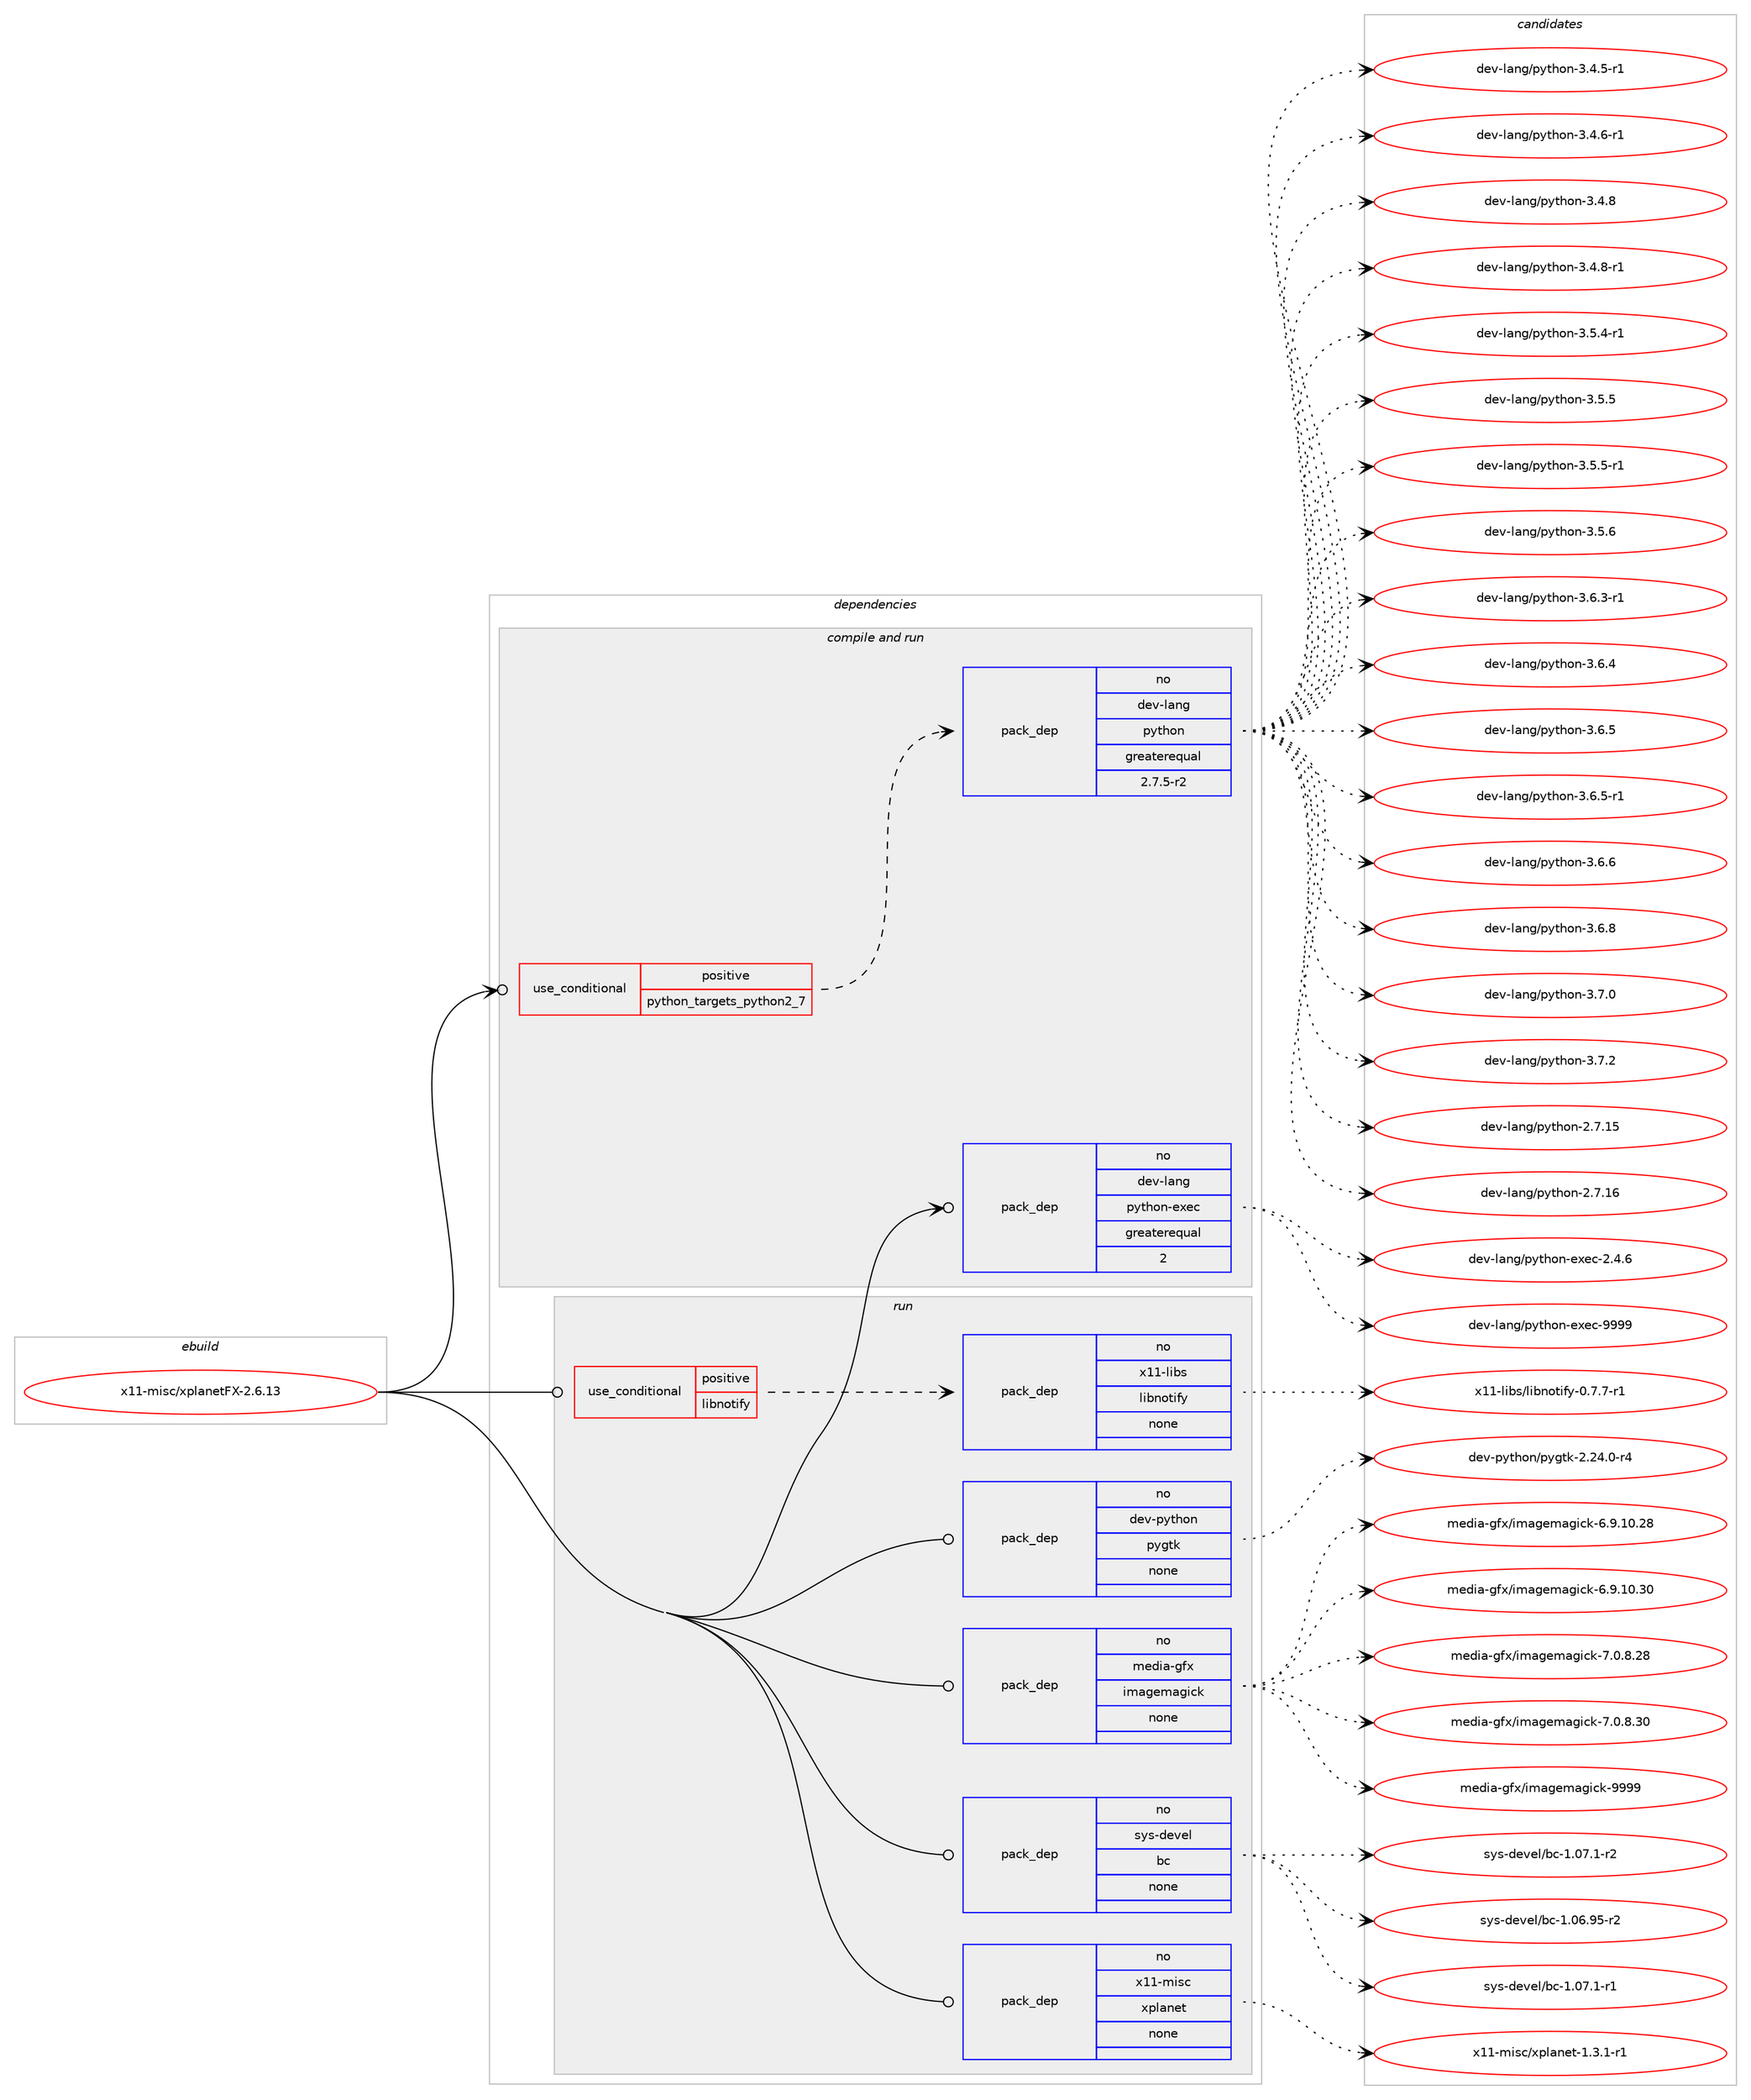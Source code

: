digraph prolog {

# *************
# Graph options
# *************

newrank=true;
concentrate=true;
compound=true;
graph [rankdir=LR,fontname=Helvetica,fontsize=10,ranksep=1.5];#, ranksep=2.5, nodesep=0.2];
edge  [arrowhead=vee];
node  [fontname=Helvetica,fontsize=10];

# **********
# The ebuild
# **********

subgraph cluster_leftcol {
color=gray;
rank=same;
label=<<i>ebuild</i>>;
id [label="x11-misc/xplanetFX-2.6.13", color=red, width=4, href="../x11-misc/xplanetFX-2.6.13.svg"];
}

# ****************
# The dependencies
# ****************

subgraph cluster_midcol {
color=gray;
label=<<i>dependencies</i>>;
subgraph cluster_compile {
fillcolor="#eeeeee";
style=filled;
label=<<i>compile</i>>;
}
subgraph cluster_compileandrun {
fillcolor="#eeeeee";
style=filled;
label=<<i>compile and run</i>>;
subgraph cond466865 {
dependency1766010 [label=<<TABLE BORDER="0" CELLBORDER="1" CELLSPACING="0" CELLPADDING="4"><TR><TD ROWSPAN="3" CELLPADDING="10">use_conditional</TD></TR><TR><TD>positive</TD></TR><TR><TD>python_targets_python2_7</TD></TR></TABLE>>, shape=none, color=red];
subgraph pack1269400 {
dependency1766011 [label=<<TABLE BORDER="0" CELLBORDER="1" CELLSPACING="0" CELLPADDING="4" WIDTH="220"><TR><TD ROWSPAN="6" CELLPADDING="30">pack_dep</TD></TR><TR><TD WIDTH="110">no</TD></TR><TR><TD>dev-lang</TD></TR><TR><TD>python</TD></TR><TR><TD>greaterequal</TD></TR><TR><TD>2.7.5-r2</TD></TR></TABLE>>, shape=none, color=blue];
}
dependency1766010:e -> dependency1766011:w [weight=20,style="dashed",arrowhead="vee"];
}
id:e -> dependency1766010:w [weight=20,style="solid",arrowhead="odotvee"];
subgraph pack1269401 {
dependency1766012 [label=<<TABLE BORDER="0" CELLBORDER="1" CELLSPACING="0" CELLPADDING="4" WIDTH="220"><TR><TD ROWSPAN="6" CELLPADDING="30">pack_dep</TD></TR><TR><TD WIDTH="110">no</TD></TR><TR><TD>dev-lang</TD></TR><TR><TD>python-exec</TD></TR><TR><TD>greaterequal</TD></TR><TR><TD>2</TD></TR></TABLE>>, shape=none, color=blue];
}
id:e -> dependency1766012:w [weight=20,style="solid",arrowhead="odotvee"];
}
subgraph cluster_run {
fillcolor="#eeeeee";
style=filled;
label=<<i>run</i>>;
subgraph cond466866 {
dependency1766013 [label=<<TABLE BORDER="0" CELLBORDER="1" CELLSPACING="0" CELLPADDING="4"><TR><TD ROWSPAN="3" CELLPADDING="10">use_conditional</TD></TR><TR><TD>positive</TD></TR><TR><TD>libnotify</TD></TR></TABLE>>, shape=none, color=red];
subgraph pack1269402 {
dependency1766014 [label=<<TABLE BORDER="0" CELLBORDER="1" CELLSPACING="0" CELLPADDING="4" WIDTH="220"><TR><TD ROWSPAN="6" CELLPADDING="30">pack_dep</TD></TR><TR><TD WIDTH="110">no</TD></TR><TR><TD>x11-libs</TD></TR><TR><TD>libnotify</TD></TR><TR><TD>none</TD></TR><TR><TD></TD></TR></TABLE>>, shape=none, color=blue];
}
dependency1766013:e -> dependency1766014:w [weight=20,style="dashed",arrowhead="vee"];
}
id:e -> dependency1766013:w [weight=20,style="solid",arrowhead="odot"];
subgraph pack1269403 {
dependency1766015 [label=<<TABLE BORDER="0" CELLBORDER="1" CELLSPACING="0" CELLPADDING="4" WIDTH="220"><TR><TD ROWSPAN="6" CELLPADDING="30">pack_dep</TD></TR><TR><TD WIDTH="110">no</TD></TR><TR><TD>dev-python</TD></TR><TR><TD>pygtk</TD></TR><TR><TD>none</TD></TR><TR><TD></TD></TR></TABLE>>, shape=none, color=blue];
}
id:e -> dependency1766015:w [weight=20,style="solid",arrowhead="odot"];
subgraph pack1269404 {
dependency1766016 [label=<<TABLE BORDER="0" CELLBORDER="1" CELLSPACING="0" CELLPADDING="4" WIDTH="220"><TR><TD ROWSPAN="6" CELLPADDING="30">pack_dep</TD></TR><TR><TD WIDTH="110">no</TD></TR><TR><TD>media-gfx</TD></TR><TR><TD>imagemagick</TD></TR><TR><TD>none</TD></TR><TR><TD></TD></TR></TABLE>>, shape=none, color=blue];
}
id:e -> dependency1766016:w [weight=20,style="solid",arrowhead="odot"];
subgraph pack1269405 {
dependency1766017 [label=<<TABLE BORDER="0" CELLBORDER="1" CELLSPACING="0" CELLPADDING="4" WIDTH="220"><TR><TD ROWSPAN="6" CELLPADDING="30">pack_dep</TD></TR><TR><TD WIDTH="110">no</TD></TR><TR><TD>sys-devel</TD></TR><TR><TD>bc</TD></TR><TR><TD>none</TD></TR><TR><TD></TD></TR></TABLE>>, shape=none, color=blue];
}
id:e -> dependency1766017:w [weight=20,style="solid",arrowhead="odot"];
subgraph pack1269406 {
dependency1766018 [label=<<TABLE BORDER="0" CELLBORDER="1" CELLSPACING="0" CELLPADDING="4" WIDTH="220"><TR><TD ROWSPAN="6" CELLPADDING="30">pack_dep</TD></TR><TR><TD WIDTH="110">no</TD></TR><TR><TD>x11-misc</TD></TR><TR><TD>xplanet</TD></TR><TR><TD>none</TD></TR><TR><TD></TD></TR></TABLE>>, shape=none, color=blue];
}
id:e -> dependency1766018:w [weight=20,style="solid",arrowhead="odot"];
}
}

# **************
# The candidates
# **************

subgraph cluster_choices {
rank=same;
color=gray;
label=<<i>candidates</i>>;

subgraph choice1269400 {
color=black;
nodesep=1;
choice10010111845108971101034711212111610411111045504655464953 [label="dev-lang/python-2.7.15", color=red, width=4,href="../dev-lang/python-2.7.15.svg"];
choice10010111845108971101034711212111610411111045504655464954 [label="dev-lang/python-2.7.16", color=red, width=4,href="../dev-lang/python-2.7.16.svg"];
choice1001011184510897110103471121211161041111104551465246534511449 [label="dev-lang/python-3.4.5-r1", color=red, width=4,href="../dev-lang/python-3.4.5-r1.svg"];
choice1001011184510897110103471121211161041111104551465246544511449 [label="dev-lang/python-3.4.6-r1", color=red, width=4,href="../dev-lang/python-3.4.6-r1.svg"];
choice100101118451089711010347112121116104111110455146524656 [label="dev-lang/python-3.4.8", color=red, width=4,href="../dev-lang/python-3.4.8.svg"];
choice1001011184510897110103471121211161041111104551465246564511449 [label="dev-lang/python-3.4.8-r1", color=red, width=4,href="../dev-lang/python-3.4.8-r1.svg"];
choice1001011184510897110103471121211161041111104551465346524511449 [label="dev-lang/python-3.5.4-r1", color=red, width=4,href="../dev-lang/python-3.5.4-r1.svg"];
choice100101118451089711010347112121116104111110455146534653 [label="dev-lang/python-3.5.5", color=red, width=4,href="../dev-lang/python-3.5.5.svg"];
choice1001011184510897110103471121211161041111104551465346534511449 [label="dev-lang/python-3.5.5-r1", color=red, width=4,href="../dev-lang/python-3.5.5-r1.svg"];
choice100101118451089711010347112121116104111110455146534654 [label="dev-lang/python-3.5.6", color=red, width=4,href="../dev-lang/python-3.5.6.svg"];
choice1001011184510897110103471121211161041111104551465446514511449 [label="dev-lang/python-3.6.3-r1", color=red, width=4,href="../dev-lang/python-3.6.3-r1.svg"];
choice100101118451089711010347112121116104111110455146544652 [label="dev-lang/python-3.6.4", color=red, width=4,href="../dev-lang/python-3.6.4.svg"];
choice100101118451089711010347112121116104111110455146544653 [label="dev-lang/python-3.6.5", color=red, width=4,href="../dev-lang/python-3.6.5.svg"];
choice1001011184510897110103471121211161041111104551465446534511449 [label="dev-lang/python-3.6.5-r1", color=red, width=4,href="../dev-lang/python-3.6.5-r1.svg"];
choice100101118451089711010347112121116104111110455146544654 [label="dev-lang/python-3.6.6", color=red, width=4,href="../dev-lang/python-3.6.6.svg"];
choice100101118451089711010347112121116104111110455146544656 [label="dev-lang/python-3.6.8", color=red, width=4,href="../dev-lang/python-3.6.8.svg"];
choice100101118451089711010347112121116104111110455146554648 [label="dev-lang/python-3.7.0", color=red, width=4,href="../dev-lang/python-3.7.0.svg"];
choice100101118451089711010347112121116104111110455146554650 [label="dev-lang/python-3.7.2", color=red, width=4,href="../dev-lang/python-3.7.2.svg"];
dependency1766011:e -> choice10010111845108971101034711212111610411111045504655464953:w [style=dotted,weight="100"];
dependency1766011:e -> choice10010111845108971101034711212111610411111045504655464954:w [style=dotted,weight="100"];
dependency1766011:e -> choice1001011184510897110103471121211161041111104551465246534511449:w [style=dotted,weight="100"];
dependency1766011:e -> choice1001011184510897110103471121211161041111104551465246544511449:w [style=dotted,weight="100"];
dependency1766011:e -> choice100101118451089711010347112121116104111110455146524656:w [style=dotted,weight="100"];
dependency1766011:e -> choice1001011184510897110103471121211161041111104551465246564511449:w [style=dotted,weight="100"];
dependency1766011:e -> choice1001011184510897110103471121211161041111104551465346524511449:w [style=dotted,weight="100"];
dependency1766011:e -> choice100101118451089711010347112121116104111110455146534653:w [style=dotted,weight="100"];
dependency1766011:e -> choice1001011184510897110103471121211161041111104551465346534511449:w [style=dotted,weight="100"];
dependency1766011:e -> choice100101118451089711010347112121116104111110455146534654:w [style=dotted,weight="100"];
dependency1766011:e -> choice1001011184510897110103471121211161041111104551465446514511449:w [style=dotted,weight="100"];
dependency1766011:e -> choice100101118451089711010347112121116104111110455146544652:w [style=dotted,weight="100"];
dependency1766011:e -> choice100101118451089711010347112121116104111110455146544653:w [style=dotted,weight="100"];
dependency1766011:e -> choice1001011184510897110103471121211161041111104551465446534511449:w [style=dotted,weight="100"];
dependency1766011:e -> choice100101118451089711010347112121116104111110455146544654:w [style=dotted,weight="100"];
dependency1766011:e -> choice100101118451089711010347112121116104111110455146544656:w [style=dotted,weight="100"];
dependency1766011:e -> choice100101118451089711010347112121116104111110455146554648:w [style=dotted,weight="100"];
dependency1766011:e -> choice100101118451089711010347112121116104111110455146554650:w [style=dotted,weight="100"];
}
subgraph choice1269401 {
color=black;
nodesep=1;
choice1001011184510897110103471121211161041111104510112010199455046524654 [label="dev-lang/python-exec-2.4.6", color=red, width=4,href="../dev-lang/python-exec-2.4.6.svg"];
choice10010111845108971101034711212111610411111045101120101994557575757 [label="dev-lang/python-exec-9999", color=red, width=4,href="../dev-lang/python-exec-9999.svg"];
dependency1766012:e -> choice1001011184510897110103471121211161041111104510112010199455046524654:w [style=dotted,weight="100"];
dependency1766012:e -> choice10010111845108971101034711212111610411111045101120101994557575757:w [style=dotted,weight="100"];
}
subgraph choice1269402 {
color=black;
nodesep=1;
choice1204949451081059811547108105981101111161051021214548465546554511449 [label="x11-libs/libnotify-0.7.7-r1", color=red, width=4,href="../x11-libs/libnotify-0.7.7-r1.svg"];
dependency1766014:e -> choice1204949451081059811547108105981101111161051021214548465546554511449:w [style=dotted,weight="100"];
}
subgraph choice1269403 {
color=black;
nodesep=1;
choice1001011184511212111610411111047112121103116107455046505246484511452 [label="dev-python/pygtk-2.24.0-r4", color=red, width=4,href="../dev-python/pygtk-2.24.0-r4.svg"];
dependency1766015:e -> choice1001011184511212111610411111047112121103116107455046505246484511452:w [style=dotted,weight="100"];
}
subgraph choice1269404 {
color=black;
nodesep=1;
choice10910110010597451031021204710510997103101109971031059910745544657464948465056 [label="media-gfx/imagemagick-6.9.10.28", color=red, width=4,href="../media-gfx/imagemagick-6.9.10.28.svg"];
choice10910110010597451031021204710510997103101109971031059910745544657464948465148 [label="media-gfx/imagemagick-6.9.10.30", color=red, width=4,href="../media-gfx/imagemagick-6.9.10.30.svg"];
choice109101100105974510310212047105109971031011099710310599107455546484656465056 [label="media-gfx/imagemagick-7.0.8.28", color=red, width=4,href="../media-gfx/imagemagick-7.0.8.28.svg"];
choice109101100105974510310212047105109971031011099710310599107455546484656465148 [label="media-gfx/imagemagick-7.0.8.30", color=red, width=4,href="../media-gfx/imagemagick-7.0.8.30.svg"];
choice1091011001059745103102120471051099710310110997103105991074557575757 [label="media-gfx/imagemagick-9999", color=red, width=4,href="../media-gfx/imagemagick-9999.svg"];
dependency1766016:e -> choice10910110010597451031021204710510997103101109971031059910745544657464948465056:w [style=dotted,weight="100"];
dependency1766016:e -> choice10910110010597451031021204710510997103101109971031059910745544657464948465148:w [style=dotted,weight="100"];
dependency1766016:e -> choice109101100105974510310212047105109971031011099710310599107455546484656465056:w [style=dotted,weight="100"];
dependency1766016:e -> choice109101100105974510310212047105109971031011099710310599107455546484656465148:w [style=dotted,weight="100"];
dependency1766016:e -> choice1091011001059745103102120471051099710310110997103105991074557575757:w [style=dotted,weight="100"];
}
subgraph choice1269405 {
color=black;
nodesep=1;
choice1151211154510010111810110847989945494648544657534511450 [label="sys-devel/bc-1.06.95-r2", color=red, width=4,href="../sys-devel/bc-1.06.95-r2.svg"];
choice11512111545100101118101108479899454946485546494511449 [label="sys-devel/bc-1.07.1-r1", color=red, width=4,href="../sys-devel/bc-1.07.1-r1.svg"];
choice11512111545100101118101108479899454946485546494511450 [label="sys-devel/bc-1.07.1-r2", color=red, width=4,href="../sys-devel/bc-1.07.1-r2.svg"];
dependency1766017:e -> choice1151211154510010111810110847989945494648544657534511450:w [style=dotted,weight="100"];
dependency1766017:e -> choice11512111545100101118101108479899454946485546494511449:w [style=dotted,weight="100"];
dependency1766017:e -> choice11512111545100101118101108479899454946485546494511450:w [style=dotted,weight="100"];
}
subgraph choice1269406 {
color=black;
nodesep=1;
choice1204949451091051159947120112108971101011164549465146494511449 [label="x11-misc/xplanet-1.3.1-r1", color=red, width=4,href="../x11-misc/xplanet-1.3.1-r1.svg"];
dependency1766018:e -> choice1204949451091051159947120112108971101011164549465146494511449:w [style=dotted,weight="100"];
}
}

}
